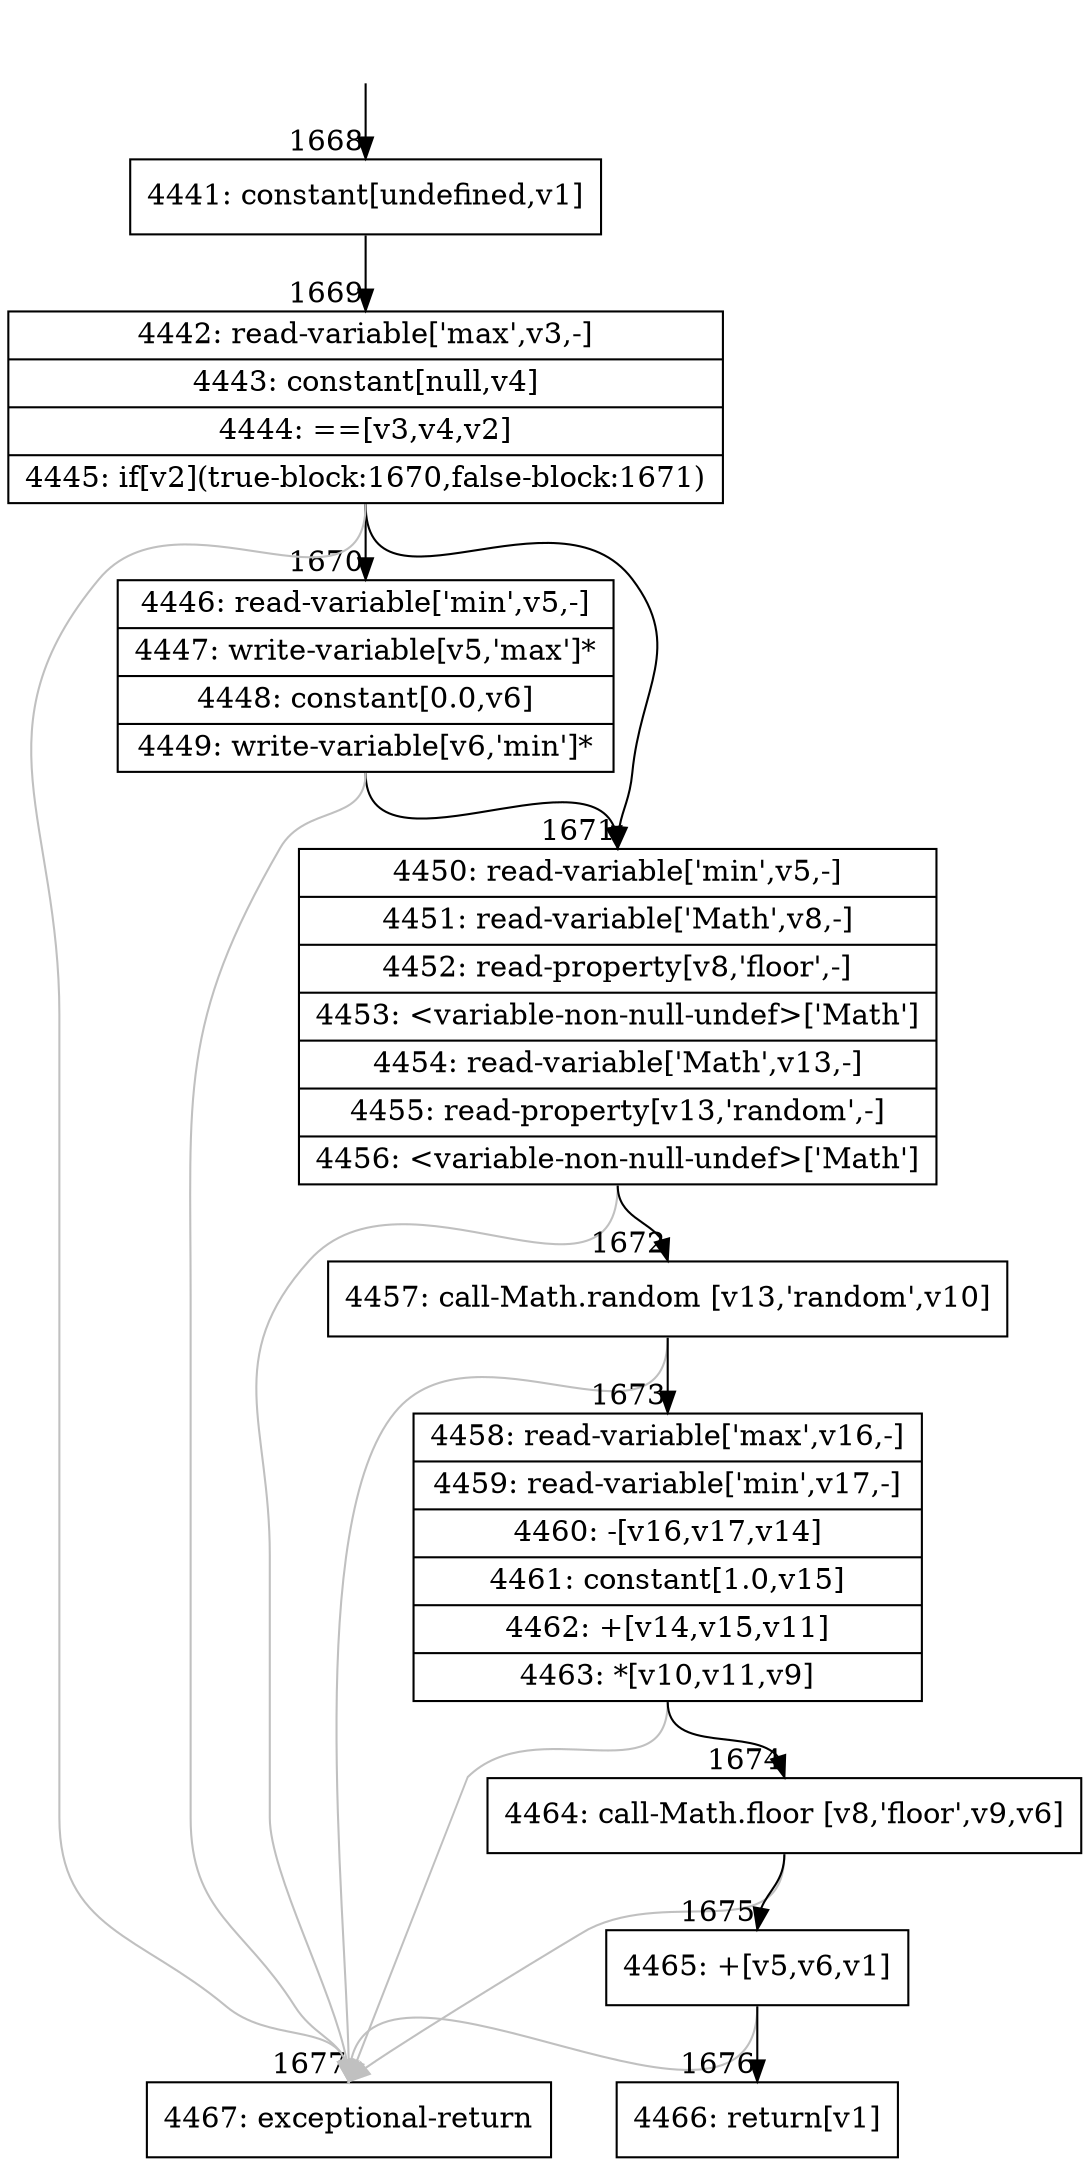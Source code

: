 digraph {
rankdir="TD"
BB_entry145[shape=none,label=""];
BB_entry145 -> BB1668 [tailport=s, headport=n, headlabel="    1668"]
BB1668 [shape=record label="{4441: constant[undefined,v1]}" ] 
BB1668 -> BB1669 [tailport=s, headport=n, headlabel="      1669"]
BB1669 [shape=record label="{4442: read-variable['max',v3,-]|4443: constant[null,v4]|4444: ==[v3,v4,v2]|4445: if[v2](true-block:1670,false-block:1671)}" ] 
BB1669 -> BB1670 [tailport=s, headport=n, headlabel="      1670"]
BB1669 -> BB1671 [tailport=s, headport=n, headlabel="      1671"]
BB1669 -> BB1677 [tailport=s, headport=n, color=gray, headlabel="      1677"]
BB1670 [shape=record label="{4446: read-variable['min',v5,-]|4447: write-variable[v5,'max']*|4448: constant[0.0,v6]|4449: write-variable[v6,'min']*}" ] 
BB1670 -> BB1671 [tailport=s, headport=n]
BB1670 -> BB1677 [tailport=s, headport=n, color=gray]
BB1671 [shape=record label="{4450: read-variable['min',v5,-]|4451: read-variable['Math',v8,-]|4452: read-property[v8,'floor',-]|4453: \<variable-non-null-undef\>['Math']|4454: read-variable['Math',v13,-]|4455: read-property[v13,'random',-]|4456: \<variable-non-null-undef\>['Math']}" ] 
BB1671 -> BB1672 [tailport=s, headport=n, headlabel="      1672"]
BB1671 -> BB1677 [tailport=s, headport=n, color=gray]
BB1672 [shape=record label="{4457: call-Math.random [v13,'random',v10]}" ] 
BB1672 -> BB1673 [tailport=s, headport=n, headlabel="      1673"]
BB1672 -> BB1677 [tailport=s, headport=n, color=gray]
BB1673 [shape=record label="{4458: read-variable['max',v16,-]|4459: read-variable['min',v17,-]|4460: -[v16,v17,v14]|4461: constant[1.0,v15]|4462: +[v14,v15,v11]|4463: *[v10,v11,v9]}" ] 
BB1673 -> BB1674 [tailport=s, headport=n, headlabel="      1674"]
BB1673 -> BB1677 [tailport=s, headport=n, color=gray]
BB1674 [shape=record label="{4464: call-Math.floor [v8,'floor',v9,v6]}" ] 
BB1674 -> BB1675 [tailport=s, headport=n, headlabel="      1675"]
BB1674 -> BB1677 [tailport=s, headport=n, color=gray]
BB1675 [shape=record label="{4465: +[v5,v6,v1]}" ] 
BB1675 -> BB1676 [tailport=s, headport=n, headlabel="      1676"]
BB1675 -> BB1677 [tailport=s, headport=n, color=gray]
BB1676 [shape=record label="{4466: return[v1]}" ] 
BB1677 [shape=record label="{4467: exceptional-return}" ] 
//#$~ 1368
}
